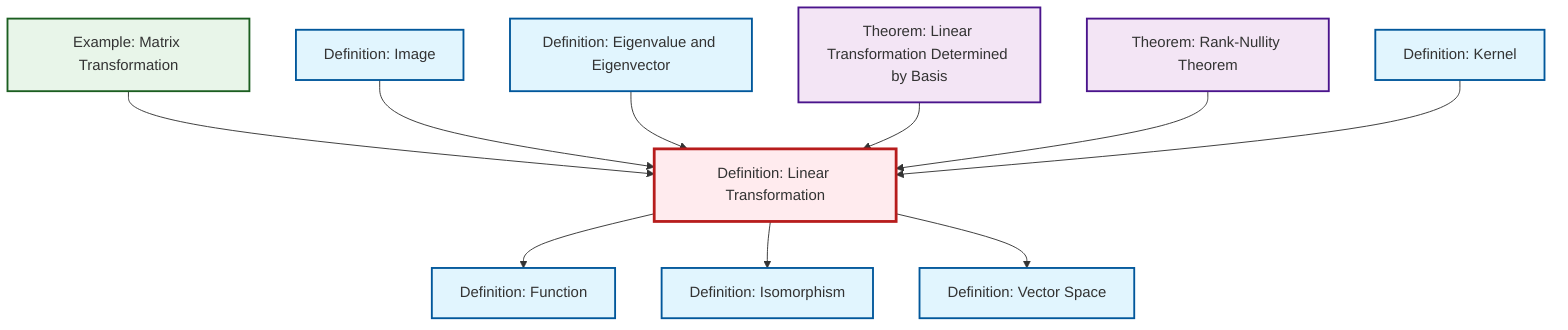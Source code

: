 graph TD
    classDef definition fill:#e1f5fe,stroke:#01579b,stroke-width:2px
    classDef theorem fill:#f3e5f5,stroke:#4a148c,stroke-width:2px
    classDef axiom fill:#fff3e0,stroke:#e65100,stroke-width:2px
    classDef example fill:#e8f5e9,stroke:#1b5e20,stroke-width:2px
    classDef current fill:#ffebee,stroke:#b71c1c,stroke-width:3px
    def-kernel["Definition: Kernel"]:::definition
    def-linear-transformation["Definition: Linear Transformation"]:::definition
    def-function["Definition: Function"]:::definition
    def-image["Definition: Image"]:::definition
    def-vector-space["Definition: Vector Space"]:::definition
    thm-rank-nullity["Theorem: Rank-Nullity Theorem"]:::theorem
    def-isomorphism["Definition: Isomorphism"]:::definition
    thm-linear-transformation-basis["Theorem: Linear Transformation Determined by Basis"]:::theorem
    def-eigenvalue-eigenvector["Definition: Eigenvalue and Eigenvector"]:::definition
    ex-matrix-transformation["Example: Matrix Transformation"]:::example
    def-linear-transformation --> def-function
    def-linear-transformation --> def-isomorphism
    def-linear-transformation --> def-vector-space
    ex-matrix-transformation --> def-linear-transformation
    def-image --> def-linear-transformation
    def-eigenvalue-eigenvector --> def-linear-transformation
    thm-linear-transformation-basis --> def-linear-transformation
    thm-rank-nullity --> def-linear-transformation
    def-kernel --> def-linear-transformation
    class def-linear-transformation current